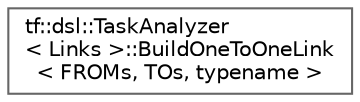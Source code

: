 digraph "类继承关系图"
{
 // LATEX_PDF_SIZE
  bgcolor="transparent";
  edge [fontname=Helvetica,fontsize=10,labelfontname=Helvetica,labelfontsize=10];
  node [fontname=Helvetica,fontsize=10,shape=box,height=0.2,width=0.4];
  rankdir="LR";
  Node0 [id="Node000000",label="tf::dsl::TaskAnalyzer\l\< Links \>::BuildOneToOneLink\l\< FROMs, TOs, typename \>",height=0.2,width=0.4,color="grey40", fillcolor="white", style="filled",URL="$structtf_1_1dsl_1_1_task_analyzer_1_1_build_one_to_one_link.html",tooltip=" "];
}
